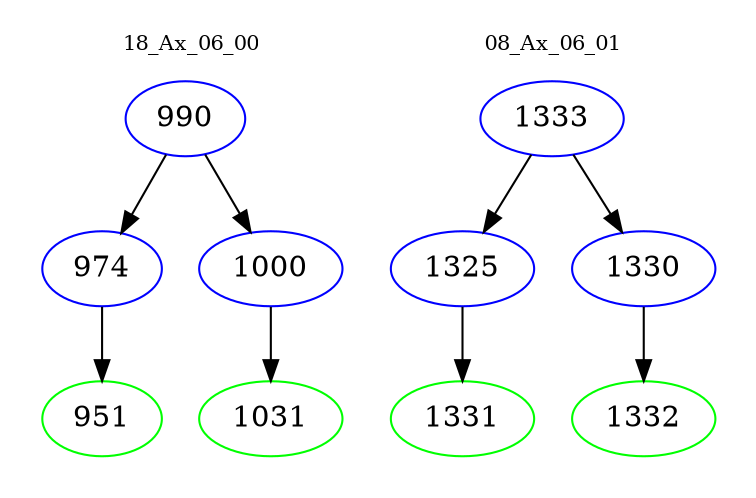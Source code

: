 digraph{
subgraph cluster_0 {
color = white
label = "18_Ax_06_00";
fontsize=10;
T0_990 [label="990", color="blue"]
T0_990 -> T0_974 [color="black"]
T0_974 [label="974", color="blue"]
T0_974 -> T0_951 [color="black"]
T0_951 [label="951", color="green"]
T0_990 -> T0_1000 [color="black"]
T0_1000 [label="1000", color="blue"]
T0_1000 -> T0_1031 [color="black"]
T0_1031 [label="1031", color="green"]
}
subgraph cluster_1 {
color = white
label = "08_Ax_06_01";
fontsize=10;
T1_1333 [label="1333", color="blue"]
T1_1333 -> T1_1325 [color="black"]
T1_1325 [label="1325", color="blue"]
T1_1325 -> T1_1331 [color="black"]
T1_1331 [label="1331", color="green"]
T1_1333 -> T1_1330 [color="black"]
T1_1330 [label="1330", color="blue"]
T1_1330 -> T1_1332 [color="black"]
T1_1332 [label="1332", color="green"]
}
}
